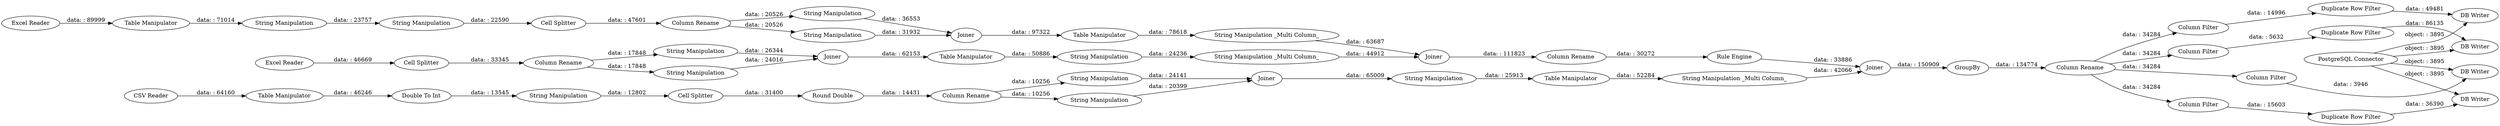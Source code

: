 digraph {
	"-2894656901754576784_48" [label="String Manipulation"]
	"-2894656901754576784_15" [label=Joiner]
	"-2894656901754576784_31" [label="String Manipulation"]
	"-2894656901754576784_22" [label="Column Rename"]
	"-3099647374583167282_62" [label="Column Filter"]
	"-5762576952277535907_29" [label="Column Rename"]
	"-3099647374583167282_51" [label="DB Writer"]
	"-3099647374583167282_64" [label="Column Filter"]
	"-5762576952277535907_35" [label="String Manipulation"]
	"-2894656901754576784_30" [label=Joiner]
	"-3099647374583167282_59" [label="Duplicate Row Filter"]
	"-2894656901754576784_19" [label="String Manipulation"]
	"-3099647374583167282_52" [label="DB Writer"]
	"-5762576952277535907_2" [label="CSV Reader"]
	"-3099647374583167282_56" [label="Duplicate Row Filter"]
	"-3099647374583167282_50" [label="DB Writer"]
	"-2894656901754576784_20" [label="String Manipulation"]
	"-2894656901754576784_9" [label="Column Rename"]
	"-3099647374583167282_53" [label="DB Writer"]
	"-2894656901754576784_3" [label="Excel Reader"]
	"-2894656901754576784_46" [label="Rule Engine"]
	"-2894656901754576784_39" [label="String Manipulation _Multi Column_"]
	"-2894656901754576784_6" [label="Table Manipulator"]
	"-5762576952277535907_25" [label=Joiner]
	"-5762576952277535907_26" [label="Cell Splitter"]
	"-2894656901754576784_21" [label="Table Manipulator"]
	"-3099647374583167282_5" [label="PostgreSQL Connector"]
	"-2894656901754576784_16" [label="Table Manipulator"]
	"-5762576952277535907_27" [label="String Manipulation"]
	"-2894656901754576784_17" [label=Joiner]
	"-5762576952277535907_34" [label="Double To Int"]
	"-3099647374583167282_61" [label="Column Filter"]
	"-2894656901754576784_33" [label="String Manipulation"]
	"-2894656901754576784_47" [label="Column Rename"]
	"-2894656901754576784_12" [label="String Manipulation"]
	"-2894656901754576784_40" [label="String Manipulation _Multi Column_"]
	"-3099647374583167282_49" [label="Column Rename"]
	"-3099647374583167282_63" [label="Duplicate Row Filter"]
	"-2894656901754576784_18" [label="Cell Splitter"]
	"-5762576952277535907_24" [label="Table Manipulator"]
	"-3099647374583167282_32" [label=Joiner]
	"-3099647374583167282_60" [label="Column Filter"]
	"-2894656901754576784_1" [label="Excel Reader"]
	"-2894656901754576784_8" [label="Cell Splitter"]
	"-3099647374583167282_44" [label=GroupBy]
	"-5762576952277535907_41" [label="String Manipulation"]
	"-5762576952277535907_36" [label="String Manipulation _Multi Column_"]
	"-5762576952277535907_28" [label="Table Manipulator"]
	"-5762576952277535907_23" [label="String Manipulation"]
	"-5762576952277535907_42" [label="Round Double"]
	"-2894656901754576784_14" [label="String Manipulation"]
	"-2894656901754576784_19" -> "-2894656901754576784_17" [label="data: : 24016"]
	"-3099647374583167282_5" -> "-3099647374583167282_52" [label="object: : 3895"]
	"-5762576952277535907_2" -> "-5762576952277535907_24" [label="data: : 64160"]
	"-2894656901754576784_8" -> "-2894656901754576784_9" [label="data: : 47601"]
	"-2894656901754576784_48" -> "-2894656901754576784_39" [label="data: : 24236"]
	"-5762576952277535907_24" -> "-5762576952277535907_34" [label="data: : 46246"]
	"-2894656901754576784_39" -> "-2894656901754576784_30" [label="data: : 44912"]
	"-3099647374583167282_61" -> "-3099647374583167282_56" [label="data: : 15603"]
	"-3099647374583167282_49" -> "-3099647374583167282_61" [label="data: : 34284"]
	"-2894656901754576784_12" -> "-2894656901754576784_15" [label="data: : 36553"]
	"-3099647374583167282_49" -> "-3099647374583167282_62" [label="data: : 34284"]
	"-2894656901754576784_1" -> "-2894656901754576784_6" [label="data: : 89999"]
	"-5762576952277535907_41" -> "-5762576952277535907_26" [label="data: : 12802"]
	"-5762576952277535907_23" -> "-5762576952277535907_25" [label="data: : 20399"]
	"-5762576952277535907_28" -> "-5762576952277535907_36" [label="data: : 52284"]
	"-2894656901754576784_22" -> "-2894656901754576784_19" [label="data: : 17848"]
	"-3099647374583167282_56" -> "-3099647374583167282_50" [label="data: : 36390"]
	"-3099647374583167282_49" -> "-3099647374583167282_60" [label="data: : 34284"]
	"-5762576952277535907_29" -> "-5762576952277535907_27" [label="data: : 10256"]
	"-2894656901754576784_46" -> "-3099647374583167282_32" [label="data: : 33886"]
	"-2894656901754576784_31" -> "-2894656901754576784_33" [label="data: : 23757"]
	"-2894656901754576784_30" -> "-2894656901754576784_47" [label="data: : 111823"]
	"-3099647374583167282_5" -> "-3099647374583167282_51" [label="object: : 3895"]
	"-3099647374583167282_5" -> "-3099647374583167282_50" [label="object: : 3895"]
	"-2894656901754576784_14" -> "-2894656901754576784_15" [label="data: : 31932"]
	"-3099647374583167282_60" -> "-3099647374583167282_59" [label="data: : 14996"]
	"-3099647374583167282_44" -> "-3099647374583167282_49" [label="data: : 134774"]
	"-2894656901754576784_22" -> "-2894656901754576784_20" [label="data: : 17848"]
	"-2894656901754576784_9" -> "-2894656901754576784_12" [label="data: : 20526"]
	"-2894656901754576784_33" -> "-2894656901754576784_8" [label="data: : 22590"]
	"-5762576952277535907_29" -> "-5762576952277535907_23" [label="data: : 10256"]
	"-3099647374583167282_49" -> "-3099647374583167282_64" [label="data: : 34284"]
	"-3099647374583167282_32" -> "-3099647374583167282_44" [label="data: : 150909"]
	"-3099647374583167282_5" -> "-3099647374583167282_53" [label="object: : 3895"]
	"-2894656901754576784_9" -> "-2894656901754576784_14" [label="data: : 20526"]
	"-5762576952277535907_27" -> "-5762576952277535907_25" [label="data: : 24141"]
	"-2894656901754576784_15" -> "-2894656901754576784_16" [label="data: : 97322"]
	"-2894656901754576784_47" -> "-2894656901754576784_46" [label="data: : 30272"]
	"-3099647374583167282_63" -> "-3099647374583167282_51" [label="data: : 86135"]
	"-3099647374583167282_59" -> "-3099647374583167282_52" [label="data: : 49481"]
	"-3099647374583167282_64" -> "-3099647374583167282_53" [label="data: : 3946"]
	"-5762576952277535907_42" -> "-5762576952277535907_29" [label="data: : 14431"]
	"-5762576952277535907_25" -> "-5762576952277535907_35" [label="data: : 65009"]
	"-5762576952277535907_35" -> "-5762576952277535907_28" [label="data: : 25913"]
	"-3099647374583167282_62" -> "-3099647374583167282_63" [label="data: : 5632"]
	"-2894656901754576784_17" -> "-2894656901754576784_21" [label="data: : 62153"]
	"-2894656901754576784_21" -> "-2894656901754576784_48" [label="data: : 50886"]
	"-5762576952277535907_36" -> "-3099647374583167282_32" [label="data: : 42066"]
	"-5762576952277535907_26" -> "-5762576952277535907_42" [label="data: : 31400"]
	"-2894656901754576784_16" -> "-2894656901754576784_40" [label="data: : 78618"]
	"-2894656901754576784_6" -> "-2894656901754576784_31" [label="data: : 71014"]
	"-5762576952277535907_34" -> "-5762576952277535907_41" [label="data: : 13545"]
	"-2894656901754576784_40" -> "-2894656901754576784_30" [label="data: : 63687"]
	"-2894656901754576784_18" -> "-2894656901754576784_22" [label="data: : 33345"]
	"-2894656901754576784_3" -> "-2894656901754576784_18" [label="data: : 46669"]
	"-2894656901754576784_20" -> "-2894656901754576784_17" [label="data: : 26344"]
	rankdir=LR
}

